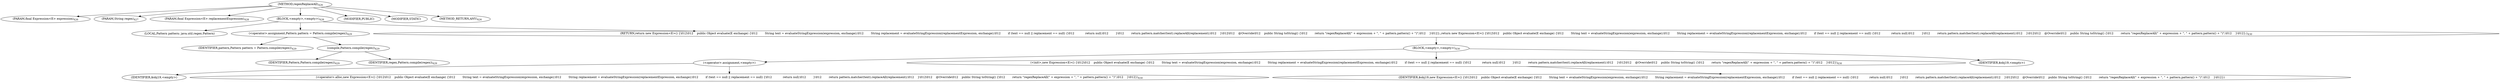 digraph "regexReplaceAll" {  
"309" [label = <(METHOD,regexReplaceAll)<SUB>426</SUB>> ]
"310" [label = <(PARAM,final Expression&lt;E&gt; expression)<SUB>426</SUB>> ]
"311" [label = <(PARAM,String regex)<SUB>427</SUB>> ]
"312" [label = <(PARAM,final Expression&lt;E&gt; replacementExpression)<SUB>428</SUB>> ]
"313" [label = <(BLOCK,&lt;empty&gt;,&lt;empty&gt;)<SUB>428</SUB>> ]
"314" [label = <(LOCAL,Pattern pattern: java.util.regex.Pattern)> ]
"315" [label = <(&lt;operator&gt;.assignment,Pattern pattern = Pattern.compile(regex))<SUB>429</SUB>> ]
"316" [label = <(IDENTIFIER,pattern,Pattern pattern = Pattern.compile(regex))<SUB>429</SUB>> ]
"317" [label = <(compile,Pattern.compile(regex))<SUB>429</SUB>> ]
"318" [label = <(IDENTIFIER,Pattern,Pattern.compile(regex))<SUB>429</SUB>> ]
"319" [label = <(IDENTIFIER,regex,Pattern.compile(regex))<SUB>429</SUB>> ]
"320" [label = <(RETURN,return new Expression&lt;E&gt;() {\012\012    public Object evaluate(E exchange) {\012        String text = evaluateStringExpression(expression, exchange);\012        String replacement = evaluateStringExpression(replacementExpression, exchange);\012        if (text == null || replacement == null) {\012            return null;\012        }\012        return pattern.matcher(text).replaceAll(replacement);\012    }\012\012    @Override\012    public String toString() {\012        return &quot;regexReplaceAll(&quot; + expression + &quot;, &quot; + pattern.pattern() + &quot;)&quot;;\012    }\012};,return new Expression&lt;E&gt;() {\012\012    public Object evaluate(E exchange) {\012        String text = evaluateStringExpression(expression, exchange);\012        String replacement = evaluateStringExpression(replacementExpression, exchange);\012        if (text == null || replacement == null) {\012            return null;\012        }\012        return pattern.matcher(text).replaceAll(replacement);\012    }\012\012    @Override\012    public String toString() {\012        return &quot;regexReplaceAll(&quot; + expression + &quot;, &quot; + pattern.pattern() + &quot;)&quot;;\012    }\012};)<SUB>430</SUB>> ]
"321" [label = <(BLOCK,&lt;empty&gt;,&lt;empty&gt;)<SUB>430</SUB>> ]
"322" [label = <(&lt;operator&gt;.assignment,&lt;empty&gt;)> ]
"323" [label = <(IDENTIFIER,$obj19,&lt;empty&gt;)> ]
"324" [label = <(&lt;operator&gt;.alloc,new Expression&lt;E&gt;() {\012\012    public Object evaluate(E exchange) {\012        String text = evaluateStringExpression(expression, exchange);\012        String replacement = evaluateStringExpression(replacementExpression, exchange);\012        if (text == null || replacement == null) {\012            return null;\012        }\012        return pattern.matcher(text).replaceAll(replacement);\012    }\012\012    @Override\012    public String toString() {\012        return &quot;regexReplaceAll(&quot; + expression + &quot;, &quot; + pattern.pattern() + &quot;)&quot;;\012    }\012})<SUB>430</SUB>> ]
"325" [label = <(&lt;init&gt;,new Expression&lt;E&gt;() {\012\012    public Object evaluate(E exchange) {\012        String text = evaluateStringExpression(expression, exchange);\012        String replacement = evaluateStringExpression(replacementExpression, exchange);\012        if (text == null || replacement == null) {\012            return null;\012        }\012        return pattern.matcher(text).replaceAll(replacement);\012    }\012\012    @Override\012    public String toString() {\012        return &quot;regexReplaceAll(&quot; + expression + &quot;, &quot; + pattern.pattern() + &quot;)&quot;;\012    }\012})<SUB>430</SUB>> ]
"326" [label = <(IDENTIFIER,$obj19,new Expression&lt;E&gt;() {\012\012    public Object evaluate(E exchange) {\012        String text = evaluateStringExpression(expression, exchange);\012        String replacement = evaluateStringExpression(replacementExpression, exchange);\012        if (text == null || replacement == null) {\012            return null;\012        }\012        return pattern.matcher(text).replaceAll(replacement);\012    }\012\012    @Override\012    public String toString() {\012        return &quot;regexReplaceAll(&quot; + expression + &quot;, &quot; + pattern.pattern() + &quot;)&quot;;\012    }\012})> ]
"327" [label = <(IDENTIFIER,$obj19,&lt;empty&gt;)> ]
"328" [label = <(MODIFIER,PUBLIC)> ]
"329" [label = <(MODIFIER,STATIC)> ]
"330" [label = <(METHOD_RETURN,ANY)<SUB>426</SUB>> ]
  "309" -> "310" 
  "309" -> "311" 
  "309" -> "312" 
  "309" -> "313" 
  "309" -> "328" 
  "309" -> "329" 
  "309" -> "330" 
  "313" -> "314" 
  "313" -> "315" 
  "313" -> "320" 
  "315" -> "316" 
  "315" -> "317" 
  "317" -> "318" 
  "317" -> "319" 
  "320" -> "321" 
  "321" -> "322" 
  "321" -> "325" 
  "321" -> "327" 
  "322" -> "323" 
  "322" -> "324" 
  "325" -> "326" 
}
